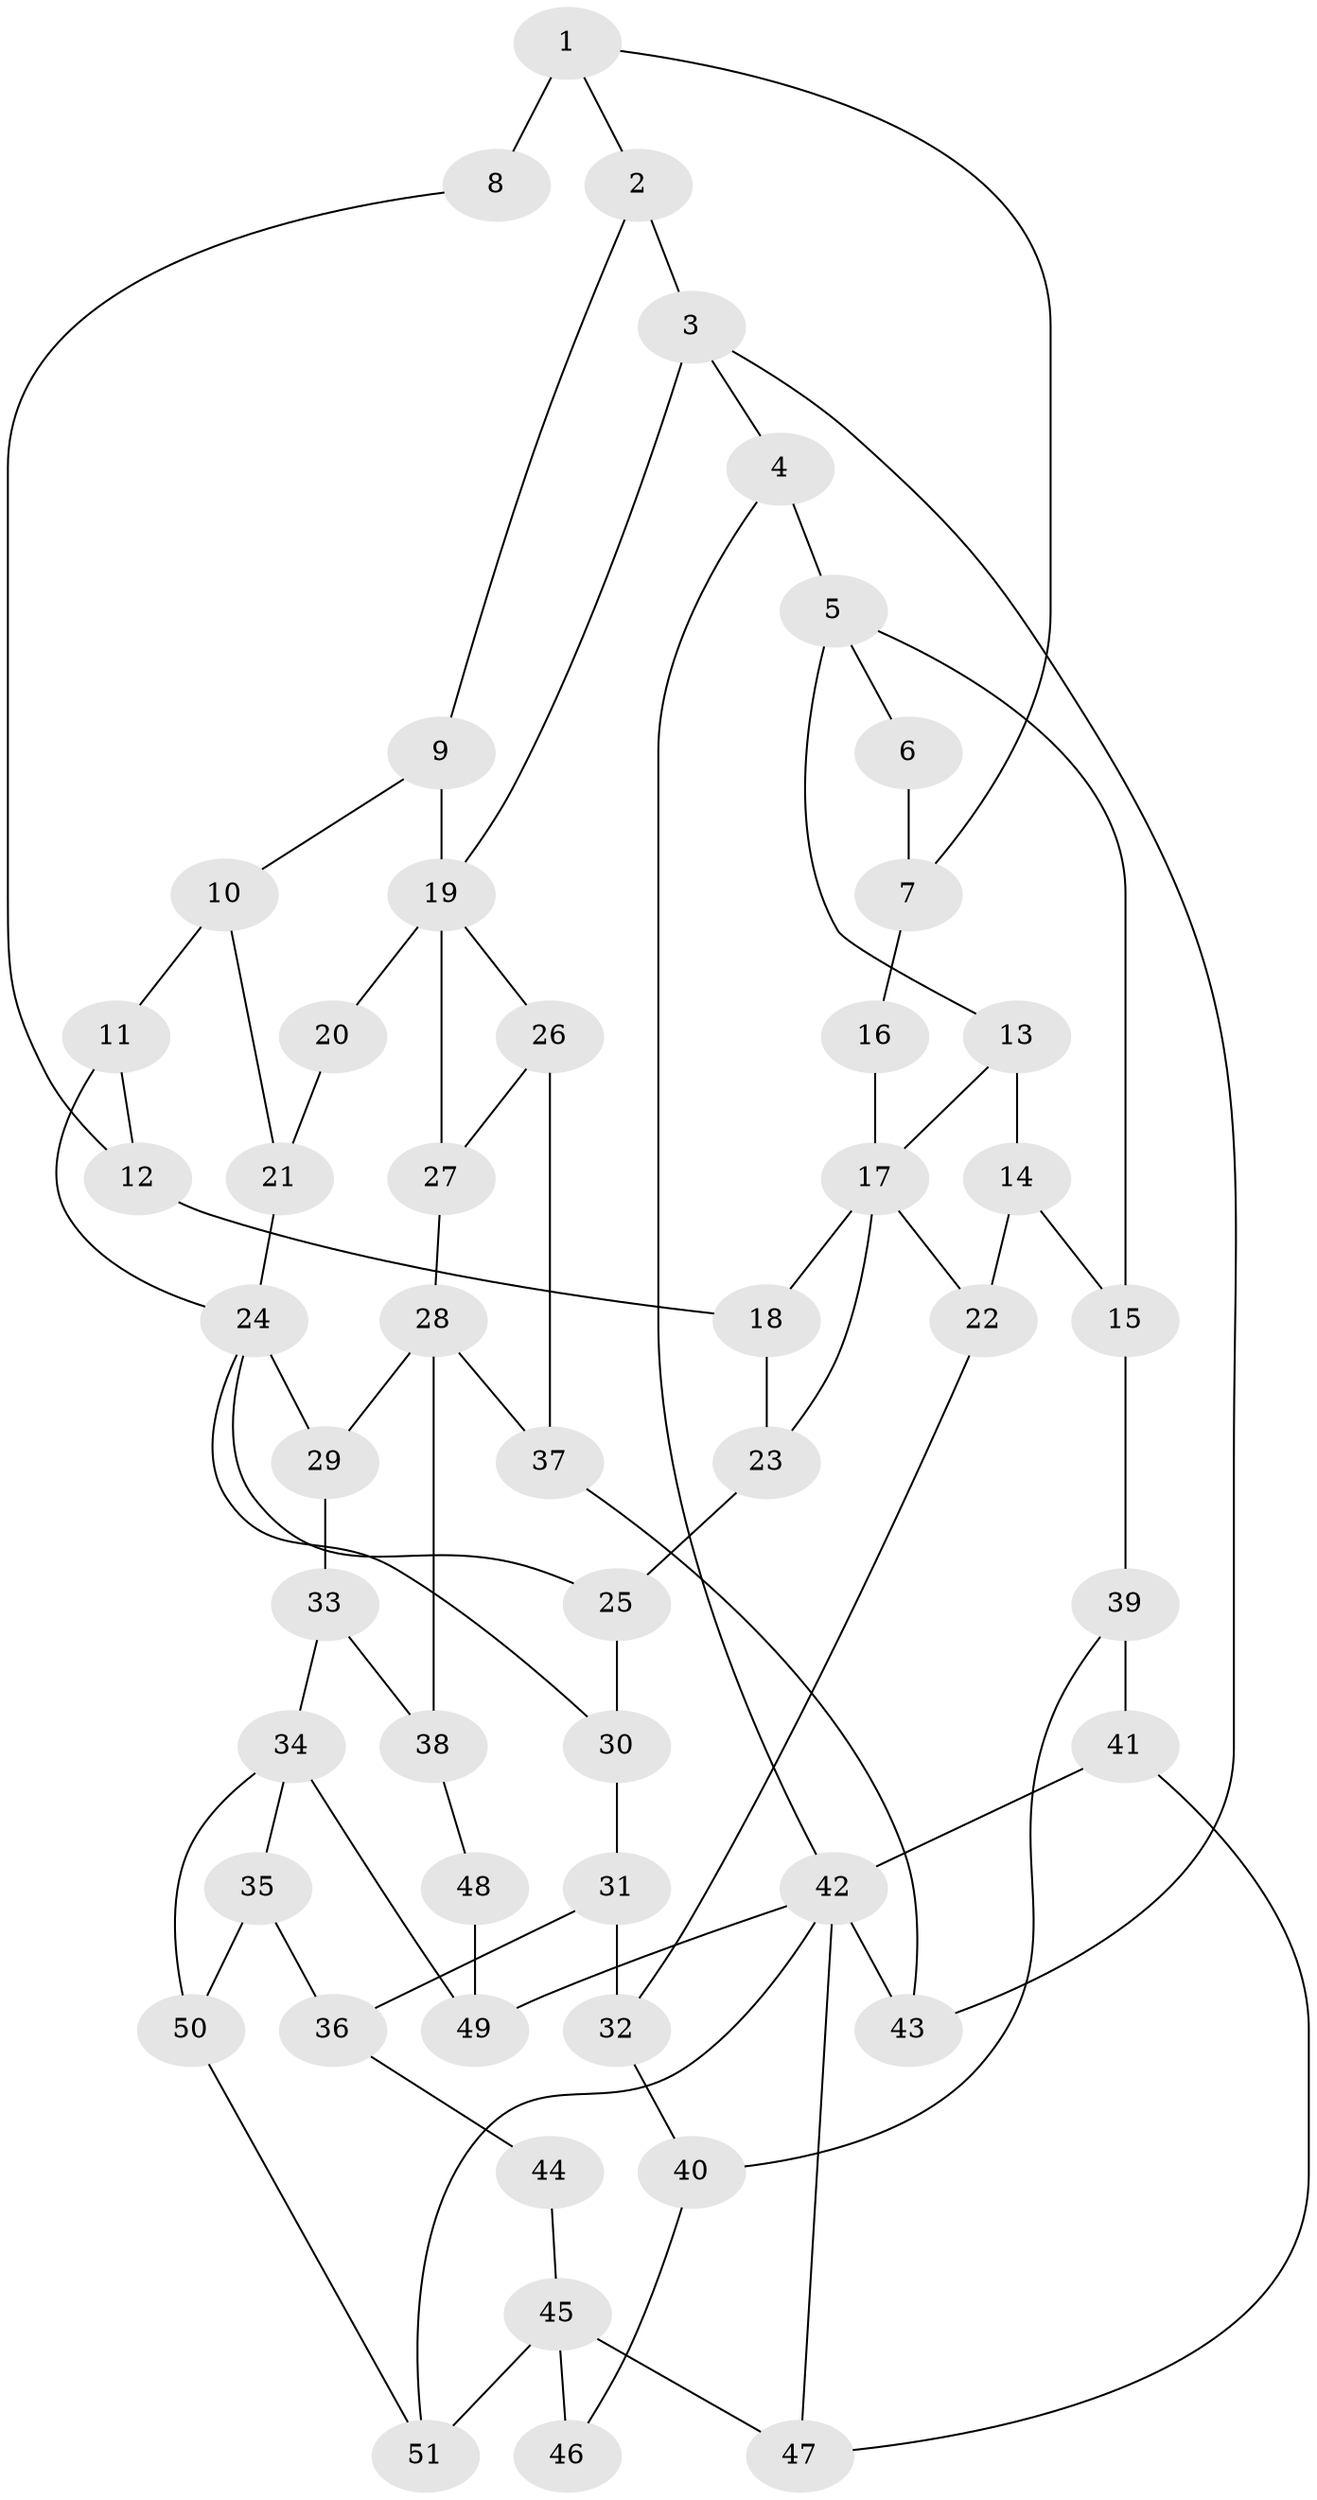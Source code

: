 // original degree distribution, {3: 0.023809523809523808, 4: 0.25, 6: 0.2261904761904762, 5: 0.5}
// Generated by graph-tools (version 1.1) at 2025/54/03/04/25 22:54:39]
// undirected, 51 vertices, 80 edges
graph export_dot {
  node [color=gray90,style=filled];
  1;
  2;
  3;
  4;
  5;
  6;
  7;
  8;
  9;
  10;
  11;
  12;
  13;
  14;
  15;
  16;
  17;
  18;
  19;
  20;
  21;
  22;
  23;
  24;
  25;
  26;
  27;
  28;
  29;
  30;
  31;
  32;
  33;
  34;
  35;
  36;
  37;
  38;
  39;
  40;
  41;
  42;
  43;
  44;
  45;
  46;
  47;
  48;
  49;
  50;
  51;
  1 -- 2 [weight=1.0];
  1 -- 7 [weight=1.0];
  1 -- 8 [weight=2.0];
  2 -- 3 [weight=1.0];
  2 -- 9 [weight=1.0];
  3 -- 4 [weight=1.0];
  3 -- 19 [weight=1.0];
  3 -- 43 [weight=1.0];
  4 -- 5 [weight=2.0];
  4 -- 42 [weight=1.0];
  5 -- 6 [weight=2.0];
  5 -- 13 [weight=1.0];
  5 -- 15 [weight=1.0];
  6 -- 7 [weight=1.0];
  7 -- 16 [weight=1.0];
  8 -- 12 [weight=1.0];
  9 -- 10 [weight=1.0];
  9 -- 19 [weight=1.0];
  10 -- 11 [weight=1.0];
  10 -- 21 [weight=1.0];
  11 -- 12 [weight=1.0];
  11 -- 24 [weight=1.0];
  12 -- 18 [weight=1.0];
  13 -- 14 [weight=1.0];
  13 -- 17 [weight=1.0];
  14 -- 15 [weight=1.0];
  14 -- 22 [weight=1.0];
  15 -- 39 [weight=1.0];
  16 -- 17 [weight=2.0];
  17 -- 18 [weight=1.0];
  17 -- 22 [weight=1.0];
  17 -- 23 [weight=1.0];
  18 -- 23 [weight=1.0];
  19 -- 20 [weight=2.0];
  19 -- 26 [weight=1.0];
  19 -- 27 [weight=1.0];
  20 -- 21 [weight=1.0];
  21 -- 24 [weight=1.0];
  22 -- 32 [weight=1.0];
  23 -- 25 [weight=1.0];
  24 -- 25 [weight=1.0];
  24 -- 29 [weight=2.0];
  24 -- 30 [weight=1.0];
  25 -- 30 [weight=1.0];
  26 -- 27 [weight=1.0];
  26 -- 37 [weight=1.0];
  27 -- 28 [weight=1.0];
  28 -- 29 [weight=2.0];
  28 -- 37 [weight=1.0];
  28 -- 38 [weight=2.0];
  29 -- 33 [weight=1.0];
  30 -- 31 [weight=1.0];
  31 -- 32 [weight=1.0];
  31 -- 36 [weight=1.0];
  32 -- 40 [weight=1.0];
  33 -- 34 [weight=2.0];
  33 -- 38 [weight=2.0];
  34 -- 35 [weight=1.0];
  34 -- 49 [weight=1.0];
  34 -- 50 [weight=1.0];
  35 -- 36 [weight=1.0];
  35 -- 50 [weight=1.0];
  36 -- 44 [weight=1.0];
  37 -- 43 [weight=1.0];
  38 -- 48 [weight=2.0];
  39 -- 40 [weight=1.0];
  39 -- 41 [weight=1.0];
  40 -- 46 [weight=1.0];
  41 -- 42 [weight=1.0];
  41 -- 47 [weight=1.0];
  42 -- 43 [weight=2.0];
  42 -- 47 [weight=1.0];
  42 -- 49 [weight=1.0];
  42 -- 51 [weight=1.0];
  44 -- 45 [weight=2.0];
  45 -- 46 [weight=2.0];
  45 -- 47 [weight=1.0];
  45 -- 51 [weight=1.0];
  48 -- 49 [weight=1.0];
  50 -- 51 [weight=1.0];
}
